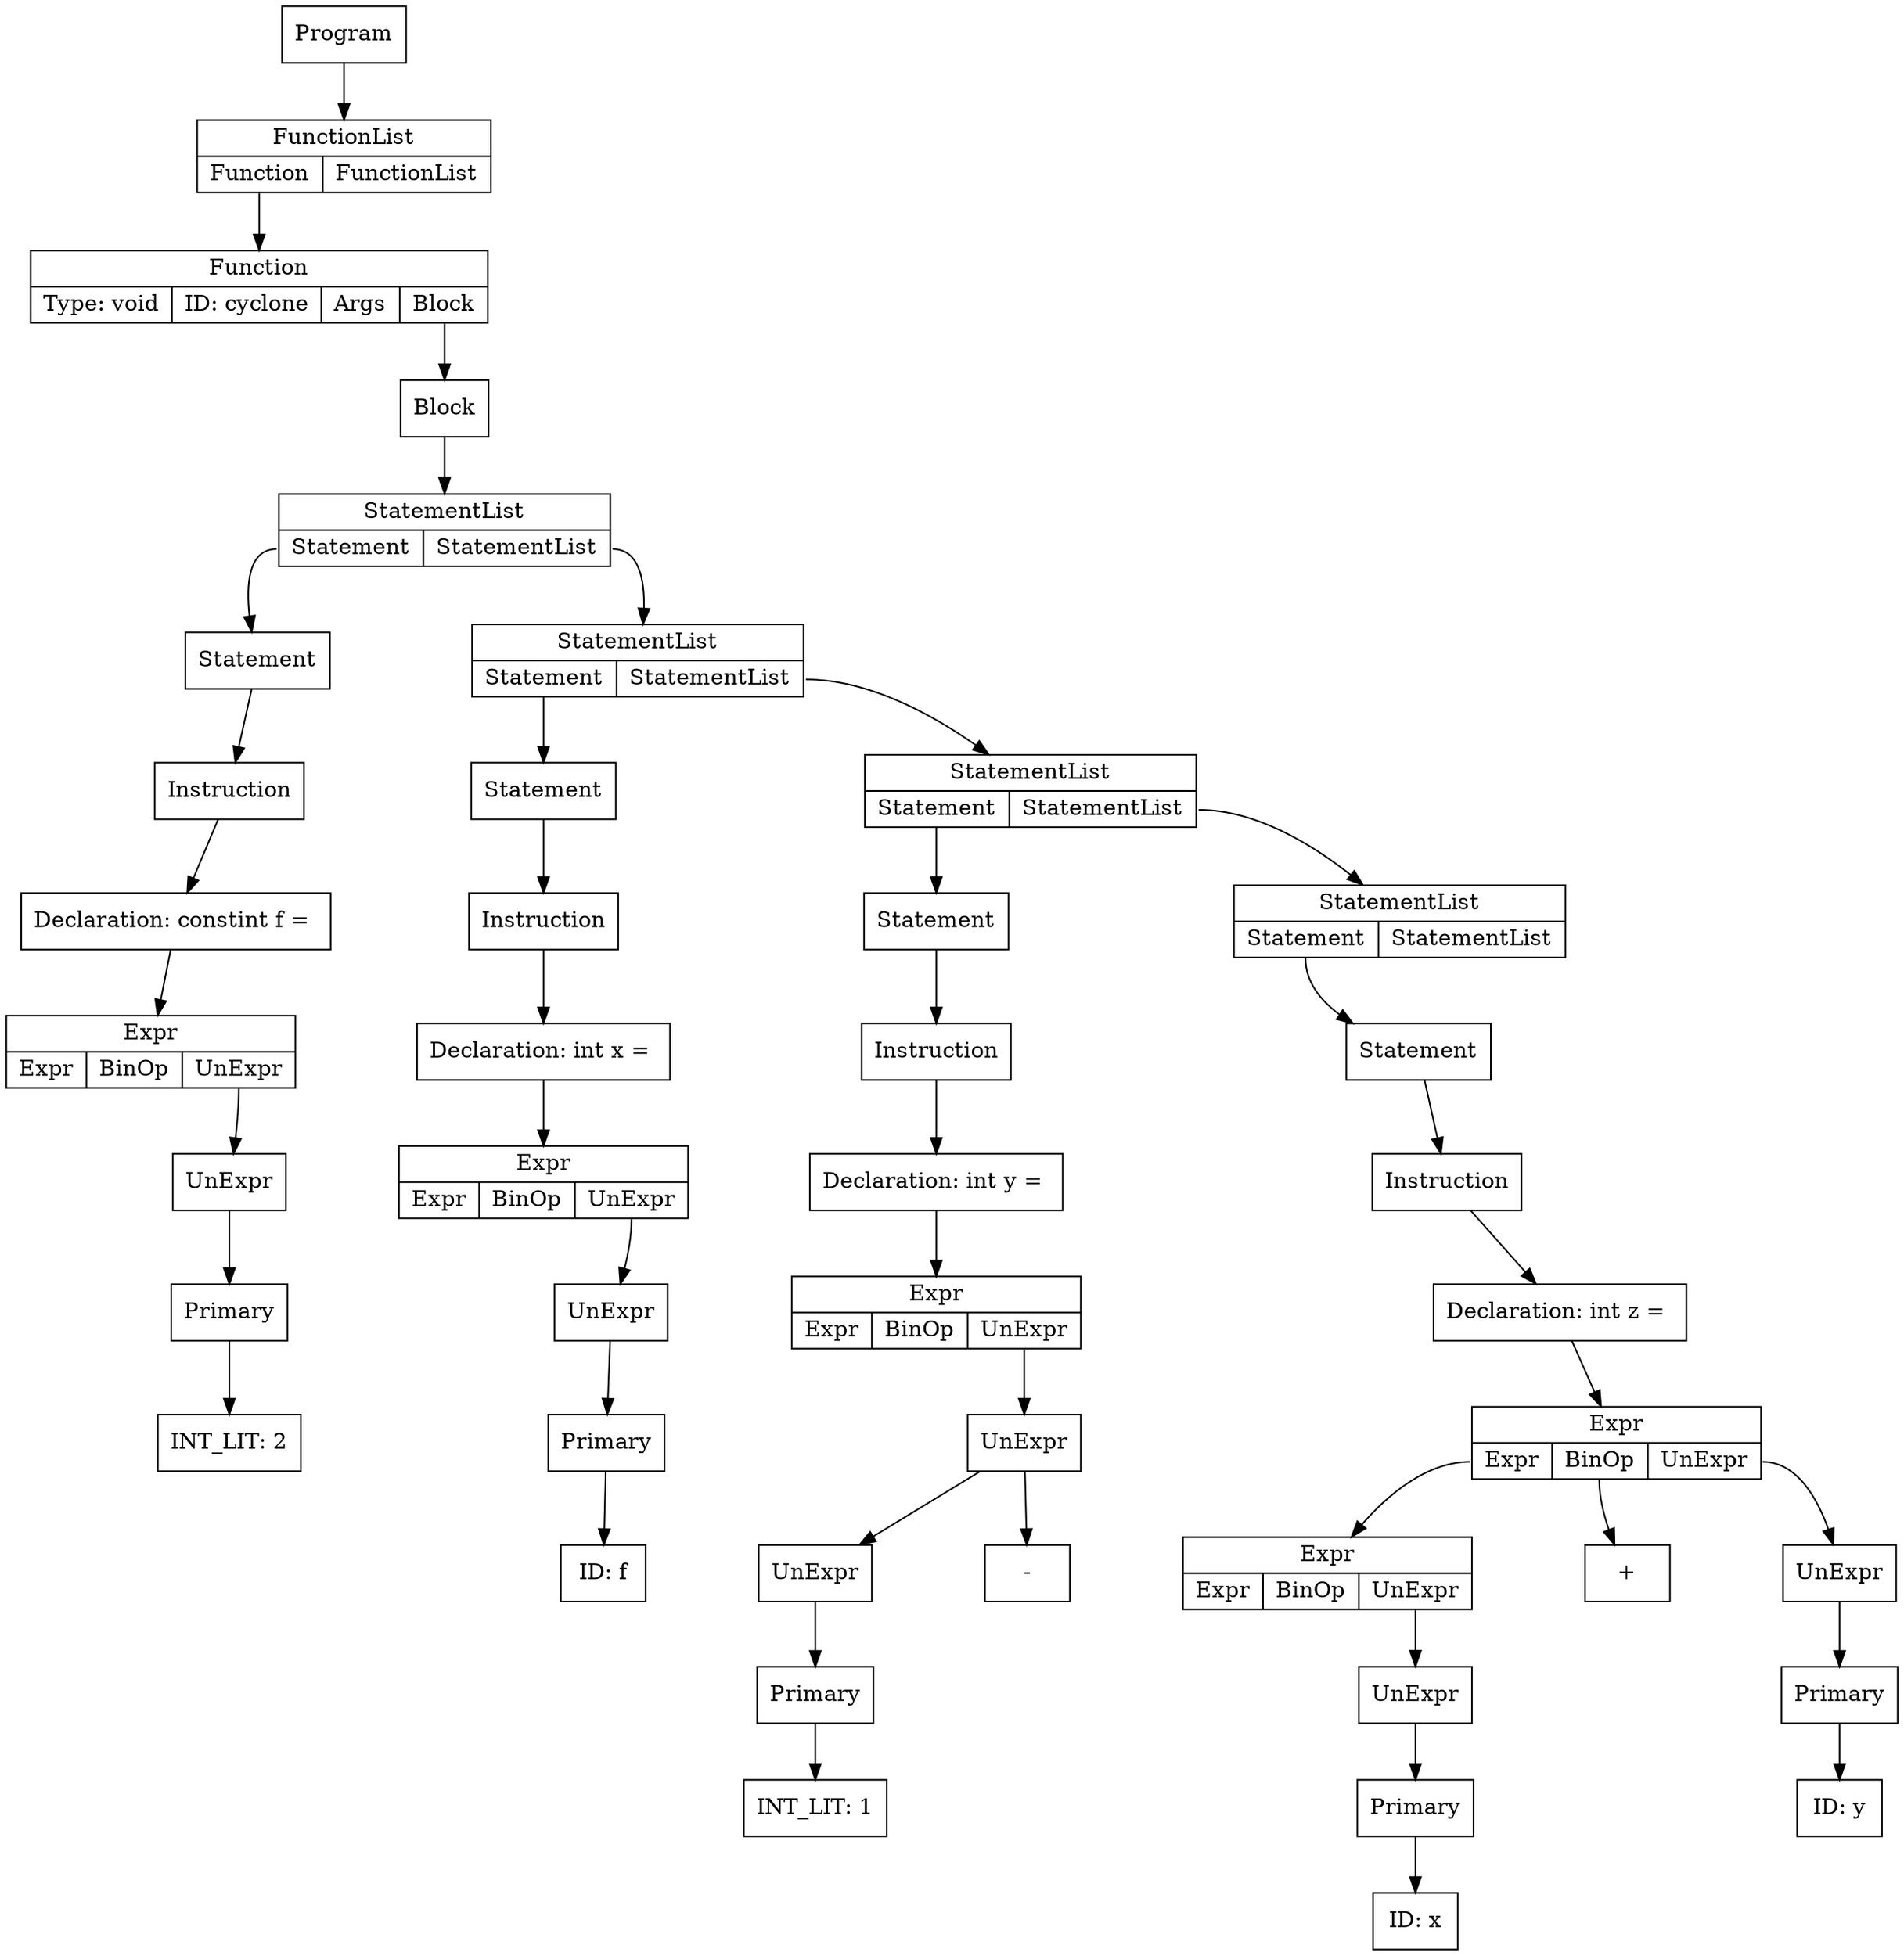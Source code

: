 digraph ccTree {
graph[nodesep="1"]
	node [shape=box]
	node [shape=box]
	n0 [label = "Primary"]
	n1 [label = "INT_LIT: 2"]
	n0-> n1
	n2 [label = "UnExpr"]
	n2-> n0
	n3 [label = "{Expr | {<e>Expr | <bo>BinOp | <ue>UnExpr}}", shape="record"]
	n3:ue-> n2
	n4 [label = "Declaration: constint f = "]
	n4-> n3
	n5 [label = "Instruction"]
	n5-> n4
	n6 [label = "Statement"]
	n6-> n5
	n7 [label = "Primary"]
	n8 [label = "ID: f"]
	n7-> n8
	n9 [label = "UnExpr"]
	n9-> n7
	n10 [label = "{Expr | {<e>Expr | <bo>BinOp | <ue>UnExpr}}", shape="record"]
	n10:ue-> n9
	n11 [label = "Declaration: int x = "]
	n11-> n10
	n12 [label = "Instruction"]
	n12-> n11
	n13 [label = "Statement"]
	n13-> n12
	n14 [label = "Primary"]
	n15 [label = "INT_LIT: 1"]
	n14-> n15
	n16 [label = "UnExpr"]
	n16-> n14
	n17 [label = "UnExpr"]
	n18 [label = "-"]
	n17-> n18
	n17-> n16
	n19 [label = "{Expr | {<e>Expr | <bo>BinOp | <ue>UnExpr}}", shape="record"]
	n19:ue-> n17
	n20 [label = "Declaration: int y = "]
	n20-> n19
	n21 [label = "Instruction"]
	n21-> n20
	n22 [label = "Statement"]
	n22-> n21
	n23 [label = "Primary"]
	n24 [label = "ID: x"]
	n23-> n24
	n25 [label = "UnExpr"]
	n25-> n23
	n26 [label = "{Expr | {<e>Expr | <bo>BinOp | <ue>UnExpr}}", shape="record"]
	n26:ue-> n25
	n27 [label = "Primary"]
	n28 [label = "ID: y"]
	n27-> n28
	n29 [label = "UnExpr"]
	n29-> n27
	n30 [label = "{Expr | {<e>Expr | <bo>BinOp | <ue>UnExpr}}", shape="record"]
	n30:e-> n26
	n31 [label = "+"]
	n30:bo-> n31
	n30:ue-> n29
	n32 [label = "Declaration: int z = "]
	n32-> n30
	n33 [label = "Instruction"]
	n33-> n32
	n34 [label = "Statement"]
	n34-> n33
	n35 [label = "{StatementList | {<s>Statement | <sl>StatementList}}", shape="record"]
	n35:s-> n34
	n36 [label = "{StatementList | {<s>Statement | <sl>StatementList}}", shape="record"]
	n36:s-> n22
	n36:sl-> n35
	n37 [label = "{StatementList | {<s>Statement | <sl>StatementList}}", shape="record"]
	n37:s-> n13
	n37:sl-> n36
	n38 [label = "{StatementList | {<s>Statement | <sl>StatementList}}", shape="record"]
	n38:s-> n6
	n38:sl-> n37
	n39 [label = "Block"]
	n39-> n38
	n40 [label = "{Function | {Type: void | ID: cyclone | <a>Args | <b>Block}}", shape="record"]
	n40:b-> n39
	n41 [label = "{FunctionList | {<f> Function | <fl> FunctionList}}", shape="record"]
	n41:f-> n40
	n42 [label = "Program"]
	n42-> n41
}